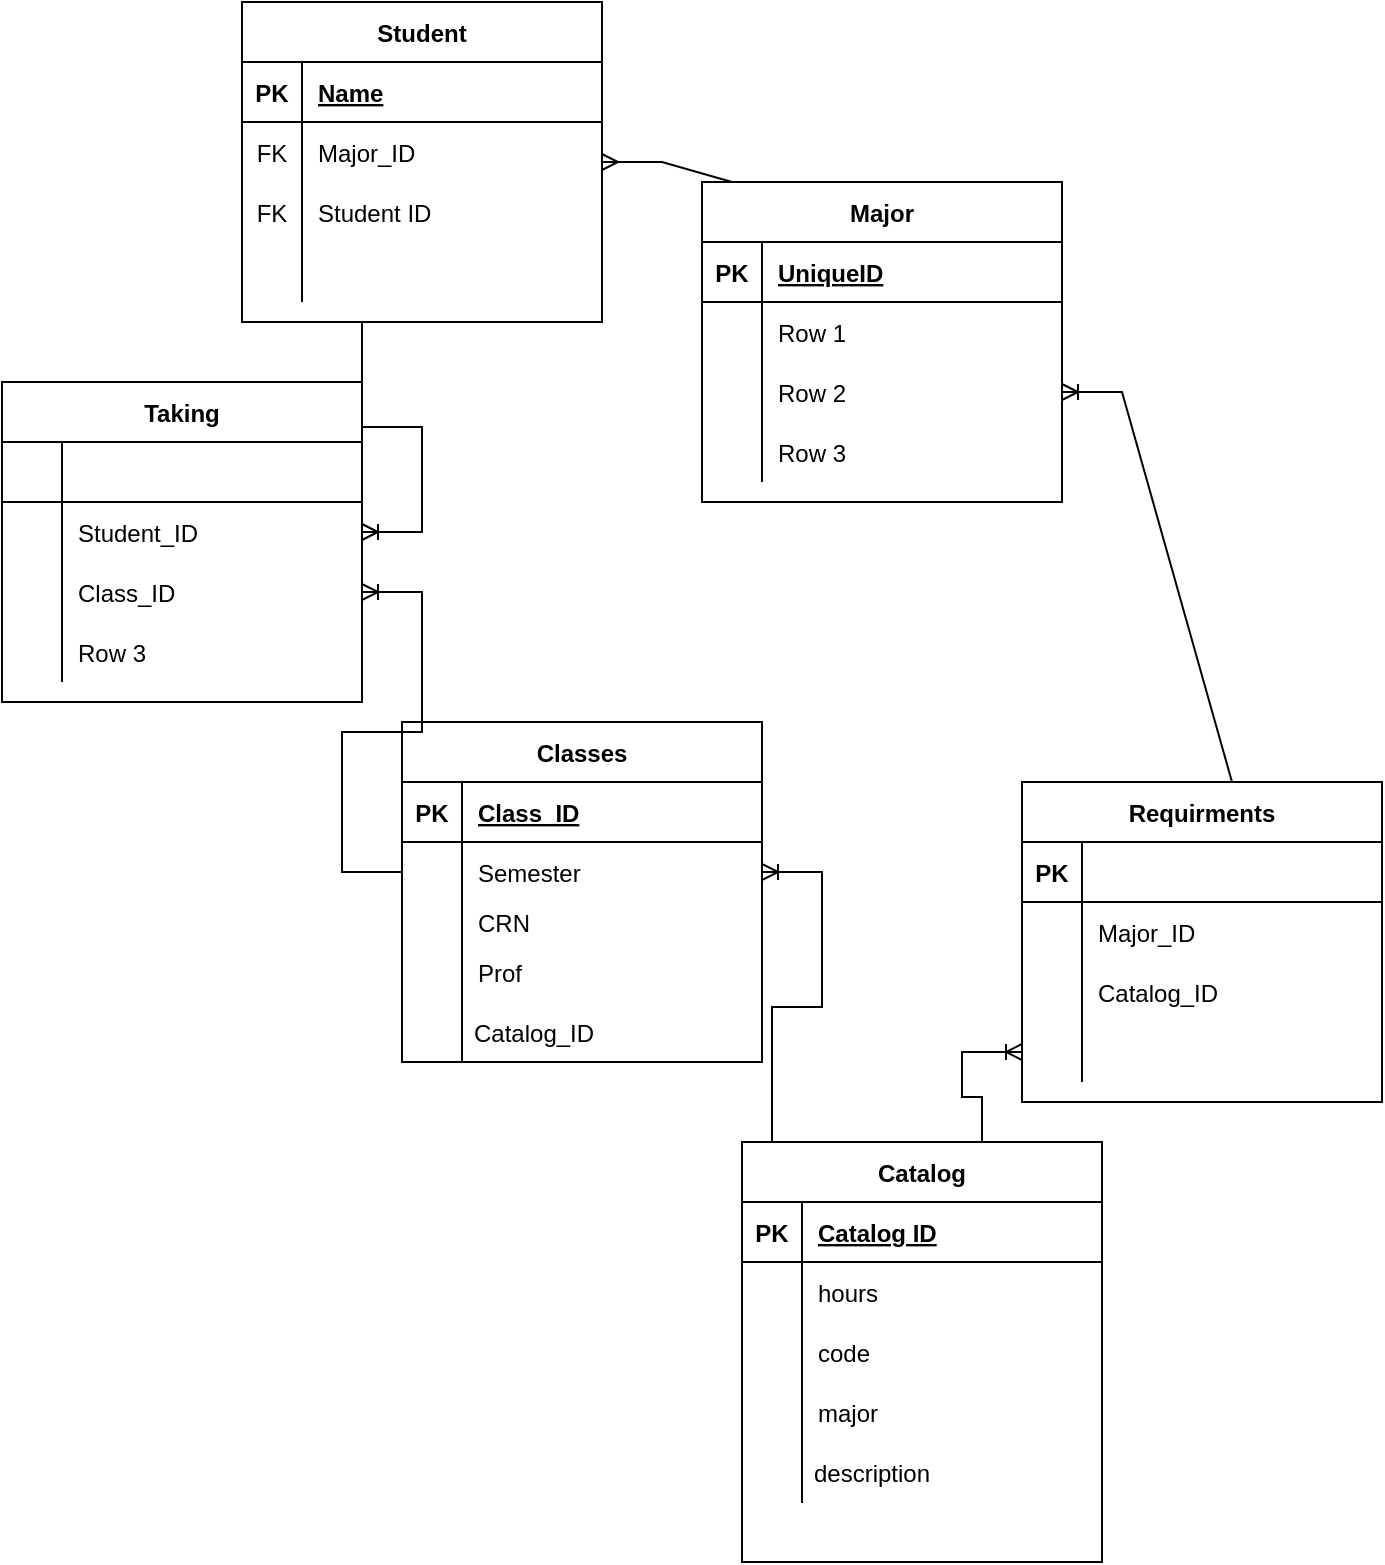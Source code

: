 <mxfile version="20.4.0" type="device"><diagram id="R2lEEEUBdFMjLlhIrx00" name="Page-1"><mxGraphModel dx="1730" dy="897" grid="1" gridSize="10" guides="1" tooltips="1" connect="1" arrows="1" fold="1" page="1" pageScale="1" pageWidth="850" pageHeight="1100" math="0" shadow="0" extFonts="Permanent Marker^https://fonts.googleapis.com/css?family=Permanent+Marker"><root><mxCell id="0"/><mxCell id="1" parent="0"/><mxCell id="-gq1x0hUq0SSnh-RhP0u-54" value="Student" style="shape=table;startSize=30;container=1;collapsible=1;childLayout=tableLayout;fixedRows=1;rowLines=0;fontStyle=1;align=center;resizeLast=1;" parent="1" vertex="1"><mxGeometry x="200" y="210" width="180" height="160" as="geometry"/></mxCell><mxCell id="-gq1x0hUq0SSnh-RhP0u-55" value="" style="shape=tableRow;horizontal=0;startSize=0;swimlaneHead=0;swimlaneBody=0;fillColor=none;collapsible=0;dropTarget=0;points=[[0,0.5],[1,0.5]];portConstraint=eastwest;top=0;left=0;right=0;bottom=1;" parent="-gq1x0hUq0SSnh-RhP0u-54" vertex="1"><mxGeometry y="30" width="180" height="30" as="geometry"/></mxCell><mxCell id="-gq1x0hUq0SSnh-RhP0u-56" value="PK" style="shape=partialRectangle;connectable=0;fillColor=none;top=0;left=0;bottom=0;right=0;fontStyle=1;overflow=hidden;" parent="-gq1x0hUq0SSnh-RhP0u-55" vertex="1"><mxGeometry width="30" height="30" as="geometry"><mxRectangle width="30" height="30" as="alternateBounds"/></mxGeometry></mxCell><mxCell id="-gq1x0hUq0SSnh-RhP0u-57" value="Name" style="shape=partialRectangle;connectable=0;fillColor=none;top=0;left=0;bottom=0;right=0;align=left;spacingLeft=6;fontStyle=5;overflow=hidden;" parent="-gq1x0hUq0SSnh-RhP0u-55" vertex="1"><mxGeometry x="30" width="150" height="30" as="geometry"><mxRectangle width="150" height="30" as="alternateBounds"/></mxGeometry></mxCell><mxCell id="-gq1x0hUq0SSnh-RhP0u-58" value="" style="shape=tableRow;horizontal=0;startSize=0;swimlaneHead=0;swimlaneBody=0;fillColor=none;collapsible=0;dropTarget=0;points=[[0,0.5],[1,0.5]];portConstraint=eastwest;top=0;left=0;right=0;bottom=0;" parent="-gq1x0hUq0SSnh-RhP0u-54" vertex="1"><mxGeometry y="60" width="180" height="30" as="geometry"/></mxCell><mxCell id="-gq1x0hUq0SSnh-RhP0u-59" value="FK" style="shape=partialRectangle;connectable=0;fillColor=none;top=0;left=0;bottom=0;right=0;editable=1;overflow=hidden;" parent="-gq1x0hUq0SSnh-RhP0u-58" vertex="1"><mxGeometry width="30" height="30" as="geometry"><mxRectangle width="30" height="30" as="alternateBounds"/></mxGeometry></mxCell><mxCell id="-gq1x0hUq0SSnh-RhP0u-60" value="Major_ID" style="shape=partialRectangle;connectable=0;fillColor=none;top=0;left=0;bottom=0;right=0;align=left;spacingLeft=6;overflow=hidden;" parent="-gq1x0hUq0SSnh-RhP0u-58" vertex="1"><mxGeometry x="30" width="150" height="30" as="geometry"><mxRectangle width="150" height="30" as="alternateBounds"/></mxGeometry></mxCell><mxCell id="-gq1x0hUq0SSnh-RhP0u-61" value="" style="shape=tableRow;horizontal=0;startSize=0;swimlaneHead=0;swimlaneBody=0;fillColor=none;collapsible=0;dropTarget=0;points=[[0,0.5],[1,0.5]];portConstraint=eastwest;top=0;left=0;right=0;bottom=0;" parent="-gq1x0hUq0SSnh-RhP0u-54" vertex="1"><mxGeometry y="90" width="180" height="30" as="geometry"/></mxCell><mxCell id="-gq1x0hUq0SSnh-RhP0u-62" value="FK" style="shape=partialRectangle;connectable=0;fillColor=none;top=0;left=0;bottom=0;right=0;editable=1;overflow=hidden;" parent="-gq1x0hUq0SSnh-RhP0u-61" vertex="1"><mxGeometry width="30" height="30" as="geometry"><mxRectangle width="30" height="30" as="alternateBounds"/></mxGeometry></mxCell><mxCell id="-gq1x0hUq0SSnh-RhP0u-63" value="Student ID" style="shape=partialRectangle;connectable=0;fillColor=none;top=0;left=0;bottom=0;right=0;align=left;spacingLeft=6;overflow=hidden;" parent="-gq1x0hUq0SSnh-RhP0u-61" vertex="1"><mxGeometry x="30" width="150" height="30" as="geometry"><mxRectangle width="150" height="30" as="alternateBounds"/></mxGeometry></mxCell><mxCell id="-gq1x0hUq0SSnh-RhP0u-64" value="" style="shape=tableRow;horizontal=0;startSize=0;swimlaneHead=0;swimlaneBody=0;fillColor=none;collapsible=0;dropTarget=0;points=[[0,0.5],[1,0.5]];portConstraint=eastwest;top=0;left=0;right=0;bottom=0;" parent="-gq1x0hUq0SSnh-RhP0u-54" vertex="1"><mxGeometry y="120" width="180" height="30" as="geometry"/></mxCell><mxCell id="-gq1x0hUq0SSnh-RhP0u-65" value="" style="shape=partialRectangle;connectable=0;fillColor=none;top=0;left=0;bottom=0;right=0;editable=1;overflow=hidden;" parent="-gq1x0hUq0SSnh-RhP0u-64" vertex="1"><mxGeometry width="30" height="30" as="geometry"><mxRectangle width="30" height="30" as="alternateBounds"/></mxGeometry></mxCell><mxCell id="-gq1x0hUq0SSnh-RhP0u-66" value="" style="shape=partialRectangle;connectable=0;fillColor=none;top=0;left=0;bottom=0;right=0;align=left;spacingLeft=6;overflow=hidden;" parent="-gq1x0hUq0SSnh-RhP0u-64" vertex="1"><mxGeometry x="30" width="150" height="30" as="geometry"><mxRectangle width="150" height="30" as="alternateBounds"/></mxGeometry></mxCell><mxCell id="-gq1x0hUq0SSnh-RhP0u-67" value="Taking" style="shape=table;startSize=30;container=1;collapsible=1;childLayout=tableLayout;fixedRows=1;rowLines=0;fontStyle=1;align=center;resizeLast=1;" parent="1" vertex="1"><mxGeometry x="80" y="400" width="180" height="160" as="geometry"/></mxCell><mxCell id="-gq1x0hUq0SSnh-RhP0u-68" value="" style="shape=tableRow;horizontal=0;startSize=0;swimlaneHead=0;swimlaneBody=0;fillColor=none;collapsible=0;dropTarget=0;points=[[0,0.5],[1,0.5]];portConstraint=eastwest;top=0;left=0;right=0;bottom=1;" parent="-gq1x0hUq0SSnh-RhP0u-67" vertex="1"><mxGeometry y="30" width="180" height="30" as="geometry"/></mxCell><mxCell id="-gq1x0hUq0SSnh-RhP0u-69" value="" style="shape=partialRectangle;connectable=0;fillColor=none;top=0;left=0;bottom=0;right=0;fontStyle=1;overflow=hidden;" parent="-gq1x0hUq0SSnh-RhP0u-68" vertex="1"><mxGeometry width="30" height="30" as="geometry"><mxRectangle width="30" height="30" as="alternateBounds"/></mxGeometry></mxCell><mxCell id="-gq1x0hUq0SSnh-RhP0u-70" value="" style="shape=partialRectangle;connectable=0;fillColor=none;top=0;left=0;bottom=0;right=0;align=left;spacingLeft=6;fontStyle=5;overflow=hidden;" parent="-gq1x0hUq0SSnh-RhP0u-68" vertex="1"><mxGeometry x="30" width="150" height="30" as="geometry"><mxRectangle width="150" height="30" as="alternateBounds"/></mxGeometry></mxCell><mxCell id="-gq1x0hUq0SSnh-RhP0u-71" value="" style="shape=tableRow;horizontal=0;startSize=0;swimlaneHead=0;swimlaneBody=0;fillColor=none;collapsible=0;dropTarget=0;points=[[0,0.5],[1,0.5]];portConstraint=eastwest;top=0;left=0;right=0;bottom=0;" parent="-gq1x0hUq0SSnh-RhP0u-67" vertex="1"><mxGeometry y="60" width="180" height="30" as="geometry"/></mxCell><mxCell id="-gq1x0hUq0SSnh-RhP0u-72" value="" style="shape=partialRectangle;connectable=0;fillColor=none;top=0;left=0;bottom=0;right=0;editable=1;overflow=hidden;" parent="-gq1x0hUq0SSnh-RhP0u-71" vertex="1"><mxGeometry width="30" height="30" as="geometry"><mxRectangle width="30" height="30" as="alternateBounds"/></mxGeometry></mxCell><mxCell id="-gq1x0hUq0SSnh-RhP0u-73" value="Student_ID" style="shape=partialRectangle;connectable=0;fillColor=none;top=0;left=0;bottom=0;right=0;align=left;spacingLeft=6;overflow=hidden;" parent="-gq1x0hUq0SSnh-RhP0u-71" vertex="1"><mxGeometry x="30" width="150" height="30" as="geometry"><mxRectangle width="150" height="30" as="alternateBounds"/></mxGeometry></mxCell><mxCell id="-gq1x0hUq0SSnh-RhP0u-74" value="" style="shape=tableRow;horizontal=0;startSize=0;swimlaneHead=0;swimlaneBody=0;fillColor=none;collapsible=0;dropTarget=0;points=[[0,0.5],[1,0.5]];portConstraint=eastwest;top=0;left=0;right=0;bottom=0;" parent="-gq1x0hUq0SSnh-RhP0u-67" vertex="1"><mxGeometry y="90" width="180" height="30" as="geometry"/></mxCell><mxCell id="-gq1x0hUq0SSnh-RhP0u-75" value="" style="shape=partialRectangle;connectable=0;fillColor=none;top=0;left=0;bottom=0;right=0;editable=1;overflow=hidden;" parent="-gq1x0hUq0SSnh-RhP0u-74" vertex="1"><mxGeometry width="30" height="30" as="geometry"><mxRectangle width="30" height="30" as="alternateBounds"/></mxGeometry></mxCell><mxCell id="-gq1x0hUq0SSnh-RhP0u-76" value="Class_ID" style="shape=partialRectangle;connectable=0;fillColor=none;top=0;left=0;bottom=0;right=0;align=left;spacingLeft=6;overflow=hidden;" parent="-gq1x0hUq0SSnh-RhP0u-74" vertex="1"><mxGeometry x="30" width="150" height="30" as="geometry"><mxRectangle width="150" height="30" as="alternateBounds"/></mxGeometry></mxCell><mxCell id="-gq1x0hUq0SSnh-RhP0u-77" value="" style="shape=tableRow;horizontal=0;startSize=0;swimlaneHead=0;swimlaneBody=0;fillColor=none;collapsible=0;dropTarget=0;points=[[0,0.5],[1,0.5]];portConstraint=eastwest;top=0;left=0;right=0;bottom=0;" parent="-gq1x0hUq0SSnh-RhP0u-67" vertex="1"><mxGeometry y="120" width="180" height="30" as="geometry"/></mxCell><mxCell id="-gq1x0hUq0SSnh-RhP0u-78" value="" style="shape=partialRectangle;connectable=0;fillColor=none;top=0;left=0;bottom=0;right=0;editable=1;overflow=hidden;" parent="-gq1x0hUq0SSnh-RhP0u-77" vertex="1"><mxGeometry width="30" height="30" as="geometry"><mxRectangle width="30" height="30" as="alternateBounds"/></mxGeometry></mxCell><mxCell id="-gq1x0hUq0SSnh-RhP0u-79" value="Row 3" style="shape=partialRectangle;connectable=0;fillColor=none;top=0;left=0;bottom=0;right=0;align=left;spacingLeft=6;overflow=hidden;" parent="-gq1x0hUq0SSnh-RhP0u-77" vertex="1"><mxGeometry x="30" width="150" height="30" as="geometry"><mxRectangle width="150" height="30" as="alternateBounds"/></mxGeometry></mxCell><mxCell id="-gq1x0hUq0SSnh-RhP0u-80" value="Major" style="shape=table;startSize=30;container=1;collapsible=1;childLayout=tableLayout;fixedRows=1;rowLines=0;fontStyle=1;align=center;resizeLast=1;" parent="1" vertex="1"><mxGeometry x="430" y="300" width="180" height="160" as="geometry"/></mxCell><mxCell id="-gq1x0hUq0SSnh-RhP0u-81" value="" style="shape=tableRow;horizontal=0;startSize=0;swimlaneHead=0;swimlaneBody=0;fillColor=none;collapsible=0;dropTarget=0;points=[[0,0.5],[1,0.5]];portConstraint=eastwest;top=0;left=0;right=0;bottom=1;" parent="-gq1x0hUq0SSnh-RhP0u-80" vertex="1"><mxGeometry y="30" width="180" height="30" as="geometry"/></mxCell><mxCell id="-gq1x0hUq0SSnh-RhP0u-82" value="PK" style="shape=partialRectangle;connectable=0;fillColor=none;top=0;left=0;bottom=0;right=0;fontStyle=1;overflow=hidden;" parent="-gq1x0hUq0SSnh-RhP0u-81" vertex="1"><mxGeometry width="30" height="30" as="geometry"><mxRectangle width="30" height="30" as="alternateBounds"/></mxGeometry></mxCell><mxCell id="-gq1x0hUq0SSnh-RhP0u-83" value="UniqueID" style="shape=partialRectangle;connectable=0;fillColor=none;top=0;left=0;bottom=0;right=0;align=left;spacingLeft=6;fontStyle=5;overflow=hidden;" parent="-gq1x0hUq0SSnh-RhP0u-81" vertex="1"><mxGeometry x="30" width="150" height="30" as="geometry"><mxRectangle width="150" height="30" as="alternateBounds"/></mxGeometry></mxCell><mxCell id="-gq1x0hUq0SSnh-RhP0u-84" value="" style="shape=tableRow;horizontal=0;startSize=0;swimlaneHead=0;swimlaneBody=0;fillColor=none;collapsible=0;dropTarget=0;points=[[0,0.5],[1,0.5]];portConstraint=eastwest;top=0;left=0;right=0;bottom=0;" parent="-gq1x0hUq0SSnh-RhP0u-80" vertex="1"><mxGeometry y="60" width="180" height="30" as="geometry"/></mxCell><mxCell id="-gq1x0hUq0SSnh-RhP0u-85" value="" style="shape=partialRectangle;connectable=0;fillColor=none;top=0;left=0;bottom=0;right=0;editable=1;overflow=hidden;" parent="-gq1x0hUq0SSnh-RhP0u-84" vertex="1"><mxGeometry width="30" height="30" as="geometry"><mxRectangle width="30" height="30" as="alternateBounds"/></mxGeometry></mxCell><mxCell id="-gq1x0hUq0SSnh-RhP0u-86" value="Row 1" style="shape=partialRectangle;connectable=0;fillColor=none;top=0;left=0;bottom=0;right=0;align=left;spacingLeft=6;overflow=hidden;" parent="-gq1x0hUq0SSnh-RhP0u-84" vertex="1"><mxGeometry x="30" width="150" height="30" as="geometry"><mxRectangle width="150" height="30" as="alternateBounds"/></mxGeometry></mxCell><mxCell id="-gq1x0hUq0SSnh-RhP0u-87" value="" style="shape=tableRow;horizontal=0;startSize=0;swimlaneHead=0;swimlaneBody=0;fillColor=none;collapsible=0;dropTarget=0;points=[[0,0.5],[1,0.5]];portConstraint=eastwest;top=0;left=0;right=0;bottom=0;" parent="-gq1x0hUq0SSnh-RhP0u-80" vertex="1"><mxGeometry y="90" width="180" height="30" as="geometry"/></mxCell><mxCell id="-gq1x0hUq0SSnh-RhP0u-88" value="" style="shape=partialRectangle;connectable=0;fillColor=none;top=0;left=0;bottom=0;right=0;editable=1;overflow=hidden;" parent="-gq1x0hUq0SSnh-RhP0u-87" vertex="1"><mxGeometry width="30" height="30" as="geometry"><mxRectangle width="30" height="30" as="alternateBounds"/></mxGeometry></mxCell><mxCell id="-gq1x0hUq0SSnh-RhP0u-89" value="Row 2" style="shape=partialRectangle;connectable=0;fillColor=none;top=0;left=0;bottom=0;right=0;align=left;spacingLeft=6;overflow=hidden;" parent="-gq1x0hUq0SSnh-RhP0u-87" vertex="1"><mxGeometry x="30" width="150" height="30" as="geometry"><mxRectangle width="150" height="30" as="alternateBounds"/></mxGeometry></mxCell><mxCell id="-gq1x0hUq0SSnh-RhP0u-90" value="" style="shape=tableRow;horizontal=0;startSize=0;swimlaneHead=0;swimlaneBody=0;fillColor=none;collapsible=0;dropTarget=0;points=[[0,0.5],[1,0.5]];portConstraint=eastwest;top=0;left=0;right=0;bottom=0;" parent="-gq1x0hUq0SSnh-RhP0u-80" vertex="1"><mxGeometry y="120" width="180" height="30" as="geometry"/></mxCell><mxCell id="-gq1x0hUq0SSnh-RhP0u-91" value="" style="shape=partialRectangle;connectable=0;fillColor=none;top=0;left=0;bottom=0;right=0;editable=1;overflow=hidden;" parent="-gq1x0hUq0SSnh-RhP0u-90" vertex="1"><mxGeometry width="30" height="30" as="geometry"><mxRectangle width="30" height="30" as="alternateBounds"/></mxGeometry></mxCell><mxCell id="-gq1x0hUq0SSnh-RhP0u-92" value="Row 3" style="shape=partialRectangle;connectable=0;fillColor=none;top=0;left=0;bottom=0;right=0;align=left;spacingLeft=6;overflow=hidden;" parent="-gq1x0hUq0SSnh-RhP0u-90" vertex="1"><mxGeometry x="30" width="150" height="30" as="geometry"><mxRectangle width="150" height="30" as="alternateBounds"/></mxGeometry></mxCell><mxCell id="-gq1x0hUq0SSnh-RhP0u-93" value="" style="edgeStyle=entityRelationEdgeStyle;fontSize=12;html=1;endArrow=ERoneToMany;rounded=0;exitX=0.5;exitY=1;exitDx=0;exitDy=0;entryX=1;entryY=0.5;entryDx=0;entryDy=0;" parent="1" source="-gq1x0hUq0SSnh-RhP0u-54" target="-gq1x0hUq0SSnh-RhP0u-71" edge="1"><mxGeometry width="100" height="100" relative="1" as="geometry"><mxPoint x="410" y="320" as="sourcePoint"/><mxPoint x="400" y="440" as="targetPoint"/></mxGeometry></mxCell><mxCell id="-gq1x0hUq0SSnh-RhP0u-94" value="" style="edgeStyle=entityRelationEdgeStyle;fontSize=12;html=1;endArrow=ERmany;rounded=0;exitX=0.25;exitY=0;exitDx=0;exitDy=0;entryX=1;entryY=0.5;entryDx=0;entryDy=0;" parent="1" source="-gq1x0hUq0SSnh-RhP0u-80" target="-gq1x0hUq0SSnh-RhP0u-54" edge="1"><mxGeometry width="100" height="100" relative="1" as="geometry"><mxPoint x="560" y="250" as="sourcePoint"/><mxPoint x="660" y="150" as="targetPoint"/></mxGeometry></mxCell><mxCell id="-gq1x0hUq0SSnh-RhP0u-95" value="Classes" style="shape=table;startSize=30;container=1;collapsible=1;childLayout=tableLayout;fixedRows=1;rowLines=0;fontStyle=1;align=center;resizeLast=1;" parent="1" vertex="1"><mxGeometry x="280" y="570" width="180" height="170" as="geometry"/></mxCell><mxCell id="-gq1x0hUq0SSnh-RhP0u-96" value="" style="shape=tableRow;horizontal=0;startSize=0;swimlaneHead=0;swimlaneBody=0;fillColor=none;collapsible=0;dropTarget=0;points=[[0,0.5],[1,0.5]];portConstraint=eastwest;top=0;left=0;right=0;bottom=1;" parent="-gq1x0hUq0SSnh-RhP0u-95" vertex="1"><mxGeometry y="30" width="180" height="30" as="geometry"/></mxCell><mxCell id="-gq1x0hUq0SSnh-RhP0u-97" value="PK" style="shape=partialRectangle;connectable=0;fillColor=none;top=0;left=0;bottom=0;right=0;fontStyle=1;overflow=hidden;" parent="-gq1x0hUq0SSnh-RhP0u-96" vertex="1"><mxGeometry width="30" height="30" as="geometry"><mxRectangle width="30" height="30" as="alternateBounds"/></mxGeometry></mxCell><mxCell id="-gq1x0hUq0SSnh-RhP0u-98" value="Class_ID" style="shape=partialRectangle;connectable=0;fillColor=none;top=0;left=0;bottom=0;right=0;align=left;spacingLeft=6;fontStyle=5;overflow=hidden;" parent="-gq1x0hUq0SSnh-RhP0u-96" vertex="1"><mxGeometry x="30" width="150" height="30" as="geometry"><mxRectangle width="150" height="30" as="alternateBounds"/></mxGeometry></mxCell><mxCell id="-gq1x0hUq0SSnh-RhP0u-99" value="" style="shape=tableRow;horizontal=0;startSize=0;swimlaneHead=0;swimlaneBody=0;fillColor=none;collapsible=0;dropTarget=0;points=[[0,0.5],[1,0.5]];portConstraint=eastwest;top=0;left=0;right=0;bottom=0;" parent="-gq1x0hUq0SSnh-RhP0u-95" vertex="1"><mxGeometry y="60" width="180" height="30" as="geometry"/></mxCell><mxCell id="-gq1x0hUq0SSnh-RhP0u-100" value="" style="shape=partialRectangle;connectable=0;fillColor=none;top=0;left=0;bottom=0;right=0;editable=1;overflow=hidden;" parent="-gq1x0hUq0SSnh-RhP0u-99" vertex="1"><mxGeometry width="30" height="30" as="geometry"><mxRectangle width="30" height="30" as="alternateBounds"/></mxGeometry></mxCell><mxCell id="-gq1x0hUq0SSnh-RhP0u-101" value="Semester" style="shape=partialRectangle;connectable=0;fillColor=none;top=0;left=0;bottom=0;right=0;align=left;spacingLeft=6;overflow=hidden;" parent="-gq1x0hUq0SSnh-RhP0u-99" vertex="1"><mxGeometry x="30" width="150" height="30" as="geometry"><mxRectangle width="150" height="30" as="alternateBounds"/></mxGeometry></mxCell><mxCell id="-gq1x0hUq0SSnh-RhP0u-102" value="" style="shape=tableRow;horizontal=0;startSize=0;swimlaneHead=0;swimlaneBody=0;fillColor=none;collapsible=0;dropTarget=0;points=[[0,0.5],[1,0.5]];portConstraint=eastwest;top=0;left=0;right=0;bottom=0;" parent="-gq1x0hUq0SSnh-RhP0u-95" vertex="1"><mxGeometry y="90" width="180" height="20" as="geometry"/></mxCell><mxCell id="-gq1x0hUq0SSnh-RhP0u-103" value="" style="shape=partialRectangle;connectable=0;fillColor=none;top=0;left=0;bottom=0;right=0;editable=1;overflow=hidden;" parent="-gq1x0hUq0SSnh-RhP0u-102" vertex="1"><mxGeometry width="30" height="20" as="geometry"><mxRectangle width="30" height="20" as="alternateBounds"/></mxGeometry></mxCell><mxCell id="-gq1x0hUq0SSnh-RhP0u-104" value="CRN" style="shape=partialRectangle;connectable=0;fillColor=none;top=0;left=0;bottom=0;right=0;align=left;spacingLeft=6;overflow=hidden;" parent="-gq1x0hUq0SSnh-RhP0u-102" vertex="1"><mxGeometry x="30" width="150" height="20" as="geometry"><mxRectangle width="150" height="20" as="alternateBounds"/></mxGeometry></mxCell><mxCell id="-gq1x0hUq0SSnh-RhP0u-105" value="" style="shape=tableRow;horizontal=0;startSize=0;swimlaneHead=0;swimlaneBody=0;fillColor=none;collapsible=0;dropTarget=0;points=[[0,0.5],[1,0.5]];portConstraint=eastwest;top=0;left=0;right=0;bottom=0;" parent="-gq1x0hUq0SSnh-RhP0u-95" vertex="1"><mxGeometry y="110" width="180" height="30" as="geometry"/></mxCell><mxCell id="-gq1x0hUq0SSnh-RhP0u-106" value="" style="shape=partialRectangle;connectable=0;fillColor=none;top=0;left=0;bottom=0;right=0;editable=1;overflow=hidden;" parent="-gq1x0hUq0SSnh-RhP0u-105" vertex="1"><mxGeometry width="30" height="30" as="geometry"><mxRectangle width="30" height="30" as="alternateBounds"/></mxGeometry></mxCell><mxCell id="-gq1x0hUq0SSnh-RhP0u-107" value="Prof" style="shape=partialRectangle;connectable=0;fillColor=none;top=0;left=0;bottom=0;right=0;align=left;spacingLeft=6;overflow=hidden;" parent="-gq1x0hUq0SSnh-RhP0u-105" vertex="1"><mxGeometry x="30" width="150" height="30" as="geometry"><mxRectangle width="150" height="30" as="alternateBounds"/></mxGeometry></mxCell><mxCell id="-gq1x0hUq0SSnh-RhP0u-108" value="Catalog_ID" style="shape=partialRectangle;fillColor=none;align=left;verticalAlign=middle;strokeColor=none;spacingLeft=34;rotatable=0;points=[[0,0.5],[1,0.5]];portConstraint=eastwest;dropTarget=0;" parent="1" vertex="1"><mxGeometry x="280" y="710" width="90" height="30" as="geometry"/></mxCell><mxCell id="-gq1x0hUq0SSnh-RhP0u-109" value="" style="shape=partialRectangle;top=0;left=0;bottom=0;fillColor=none;stokeWidth=1;align=left;verticalAlign=middle;spacingLeft=4;spacingRight=4;overflow=hidden;rotatable=0;points=[];portConstraint=eastwest;part=1;" parent="-gq1x0hUq0SSnh-RhP0u-108" vertex="1" connectable="0"><mxGeometry width="30" height="30" as="geometry"/></mxCell><mxCell id="-gq1x0hUq0SSnh-RhP0u-110" value="" style="edgeStyle=entityRelationEdgeStyle;fontSize=12;html=1;endArrow=ERoneToMany;rounded=0;exitX=0;exitY=0.5;exitDx=0;exitDy=0;entryX=1;entryY=0.5;entryDx=0;entryDy=0;" parent="1" source="-gq1x0hUq0SSnh-RhP0u-99" target="-gq1x0hUq0SSnh-RhP0u-74" edge="1"><mxGeometry width="100" height="100" relative="1" as="geometry"><mxPoint x="160" y="670" as="sourcePoint"/><mxPoint x="390" y="520" as="targetPoint"/></mxGeometry></mxCell><mxCell id="-gq1x0hUq0SSnh-RhP0u-111" value="Catalog" style="shape=table;startSize=30;container=1;collapsible=1;childLayout=tableLayout;fixedRows=1;rowLines=0;fontStyle=1;align=center;resizeLast=1;" parent="1" vertex="1"><mxGeometry x="450" y="780" width="180" height="210" as="geometry"/></mxCell><mxCell id="-gq1x0hUq0SSnh-RhP0u-112" value="" style="shape=tableRow;horizontal=0;startSize=0;swimlaneHead=0;swimlaneBody=0;fillColor=none;collapsible=0;dropTarget=0;points=[[0,0.5],[1,0.5]];portConstraint=eastwest;top=0;left=0;right=0;bottom=1;" parent="-gq1x0hUq0SSnh-RhP0u-111" vertex="1"><mxGeometry y="30" width="180" height="30" as="geometry"/></mxCell><mxCell id="-gq1x0hUq0SSnh-RhP0u-113" value="PK" style="shape=partialRectangle;connectable=0;fillColor=none;top=0;left=0;bottom=0;right=0;fontStyle=1;overflow=hidden;" parent="-gq1x0hUq0SSnh-RhP0u-112" vertex="1"><mxGeometry width="30" height="30" as="geometry"><mxRectangle width="30" height="30" as="alternateBounds"/></mxGeometry></mxCell><mxCell id="-gq1x0hUq0SSnh-RhP0u-114" value="Catalog ID" style="shape=partialRectangle;connectable=0;fillColor=none;top=0;left=0;bottom=0;right=0;align=left;spacingLeft=6;fontStyle=5;overflow=hidden;" parent="-gq1x0hUq0SSnh-RhP0u-112" vertex="1"><mxGeometry x="30" width="150" height="30" as="geometry"><mxRectangle width="150" height="30" as="alternateBounds"/></mxGeometry></mxCell><mxCell id="-gq1x0hUq0SSnh-RhP0u-115" value="" style="shape=tableRow;horizontal=0;startSize=0;swimlaneHead=0;swimlaneBody=0;fillColor=none;collapsible=0;dropTarget=0;points=[[0,0.5],[1,0.5]];portConstraint=eastwest;top=0;left=0;right=0;bottom=0;" parent="-gq1x0hUq0SSnh-RhP0u-111" vertex="1"><mxGeometry y="60" width="180" height="30" as="geometry"/></mxCell><mxCell id="-gq1x0hUq0SSnh-RhP0u-116" value="" style="shape=partialRectangle;connectable=0;fillColor=none;top=0;left=0;bottom=0;right=0;editable=1;overflow=hidden;" parent="-gq1x0hUq0SSnh-RhP0u-115" vertex="1"><mxGeometry width="30" height="30" as="geometry"><mxRectangle width="30" height="30" as="alternateBounds"/></mxGeometry></mxCell><mxCell id="-gq1x0hUq0SSnh-RhP0u-117" value="hours" style="shape=partialRectangle;connectable=0;fillColor=none;top=0;left=0;bottom=0;right=0;align=left;spacingLeft=6;overflow=hidden;" parent="-gq1x0hUq0SSnh-RhP0u-115" vertex="1"><mxGeometry x="30" width="150" height="30" as="geometry"><mxRectangle width="150" height="30" as="alternateBounds"/></mxGeometry></mxCell><mxCell id="-gq1x0hUq0SSnh-RhP0u-118" value="" style="shape=tableRow;horizontal=0;startSize=0;swimlaneHead=0;swimlaneBody=0;fillColor=none;collapsible=0;dropTarget=0;points=[[0,0.5],[1,0.5]];portConstraint=eastwest;top=0;left=0;right=0;bottom=0;" parent="-gq1x0hUq0SSnh-RhP0u-111" vertex="1"><mxGeometry y="90" width="180" height="30" as="geometry"/></mxCell><mxCell id="-gq1x0hUq0SSnh-RhP0u-119" value="" style="shape=partialRectangle;connectable=0;fillColor=none;top=0;left=0;bottom=0;right=0;editable=1;overflow=hidden;" parent="-gq1x0hUq0SSnh-RhP0u-118" vertex="1"><mxGeometry width="30" height="30" as="geometry"><mxRectangle width="30" height="30" as="alternateBounds"/></mxGeometry></mxCell><mxCell id="-gq1x0hUq0SSnh-RhP0u-120" value="code" style="shape=partialRectangle;connectable=0;fillColor=none;top=0;left=0;bottom=0;right=0;align=left;spacingLeft=6;overflow=hidden;" parent="-gq1x0hUq0SSnh-RhP0u-118" vertex="1"><mxGeometry x="30" width="150" height="30" as="geometry"><mxRectangle width="150" height="30" as="alternateBounds"/></mxGeometry></mxCell><mxCell id="-gq1x0hUq0SSnh-RhP0u-121" value="" style="shape=tableRow;horizontal=0;startSize=0;swimlaneHead=0;swimlaneBody=0;fillColor=none;collapsible=0;dropTarget=0;points=[[0,0.5],[1,0.5]];portConstraint=eastwest;top=0;left=0;right=0;bottom=0;" parent="-gq1x0hUq0SSnh-RhP0u-111" vertex="1"><mxGeometry y="120" width="180" height="30" as="geometry"/></mxCell><mxCell id="-gq1x0hUq0SSnh-RhP0u-122" value="" style="shape=partialRectangle;connectable=0;fillColor=none;top=0;left=0;bottom=0;right=0;editable=1;overflow=hidden;" parent="-gq1x0hUq0SSnh-RhP0u-121" vertex="1"><mxGeometry width="30" height="30" as="geometry"><mxRectangle width="30" height="30" as="alternateBounds"/></mxGeometry></mxCell><mxCell id="-gq1x0hUq0SSnh-RhP0u-123" value="major" style="shape=partialRectangle;connectable=0;fillColor=none;top=0;left=0;bottom=0;right=0;align=left;spacingLeft=6;overflow=hidden;" parent="-gq1x0hUq0SSnh-RhP0u-121" vertex="1"><mxGeometry x="30" width="150" height="30" as="geometry"><mxRectangle width="150" height="30" as="alternateBounds"/></mxGeometry></mxCell><mxCell id="-gq1x0hUq0SSnh-RhP0u-124" value="description" style="shape=partialRectangle;fillColor=none;align=left;verticalAlign=middle;strokeColor=none;spacingLeft=34;rotatable=0;points=[[0,0.5],[1,0.5]];portConstraint=eastwest;dropTarget=0;" parent="1" vertex="1"><mxGeometry x="450" y="930" width="90" height="30" as="geometry"/></mxCell><mxCell id="-gq1x0hUq0SSnh-RhP0u-125" value="" style="shape=partialRectangle;top=0;left=0;bottom=0;fillColor=none;stokeWidth=1;align=left;verticalAlign=middle;spacingLeft=4;spacingRight=4;overflow=hidden;rotatable=0;points=[];portConstraint=eastwest;part=1;" parent="-gq1x0hUq0SSnh-RhP0u-124" vertex="1" connectable="0"><mxGeometry width="30" height="30" as="geometry"/></mxCell><mxCell id="-gq1x0hUq0SSnh-RhP0u-126" value="" style="edgeStyle=entityRelationEdgeStyle;fontSize=12;html=1;endArrow=ERoneToMany;rounded=0;entryX=1;entryY=0.5;entryDx=0;entryDy=0;exitX=0.25;exitY=0;exitDx=0;exitDy=0;" parent="1" source="-gq1x0hUq0SSnh-RhP0u-111" target="-gq1x0hUq0SSnh-RhP0u-99" edge="1"><mxGeometry width="100" height="100" relative="1" as="geometry"><mxPoint x="730" y="750" as="sourcePoint"/><mxPoint x="630" y="650" as="targetPoint"/></mxGeometry></mxCell><mxCell id="-gq1x0hUq0SSnh-RhP0u-127" value="Requirments" style="shape=table;startSize=30;container=1;collapsible=1;childLayout=tableLayout;fixedRows=1;rowLines=0;fontStyle=1;align=center;resizeLast=1;" parent="1" vertex="1"><mxGeometry x="590" y="600" width="180" height="160" as="geometry"/></mxCell><mxCell id="-gq1x0hUq0SSnh-RhP0u-128" value="" style="shape=tableRow;horizontal=0;startSize=0;swimlaneHead=0;swimlaneBody=0;fillColor=none;collapsible=0;dropTarget=0;points=[[0,0.5],[1,0.5]];portConstraint=eastwest;top=0;left=0;right=0;bottom=1;" parent="-gq1x0hUq0SSnh-RhP0u-127" vertex="1"><mxGeometry y="30" width="180" height="30" as="geometry"/></mxCell><mxCell id="-gq1x0hUq0SSnh-RhP0u-129" value="PK" style="shape=partialRectangle;connectable=0;fillColor=none;top=0;left=0;bottom=0;right=0;fontStyle=1;overflow=hidden;" parent="-gq1x0hUq0SSnh-RhP0u-128" vertex="1"><mxGeometry width="30" height="30" as="geometry"><mxRectangle width="30" height="30" as="alternateBounds"/></mxGeometry></mxCell><mxCell id="-gq1x0hUq0SSnh-RhP0u-130" value="" style="shape=partialRectangle;connectable=0;fillColor=none;top=0;left=0;bottom=0;right=0;align=left;spacingLeft=6;fontStyle=5;overflow=hidden;" parent="-gq1x0hUq0SSnh-RhP0u-128" vertex="1"><mxGeometry x="30" width="150" height="30" as="geometry"><mxRectangle width="150" height="30" as="alternateBounds"/></mxGeometry></mxCell><mxCell id="-gq1x0hUq0SSnh-RhP0u-131" value="" style="shape=tableRow;horizontal=0;startSize=0;swimlaneHead=0;swimlaneBody=0;fillColor=none;collapsible=0;dropTarget=0;points=[[0,0.5],[1,0.5]];portConstraint=eastwest;top=0;left=0;right=0;bottom=0;" parent="-gq1x0hUq0SSnh-RhP0u-127" vertex="1"><mxGeometry y="60" width="180" height="30" as="geometry"/></mxCell><mxCell id="-gq1x0hUq0SSnh-RhP0u-132" value="" style="shape=partialRectangle;connectable=0;fillColor=none;top=0;left=0;bottom=0;right=0;editable=1;overflow=hidden;" parent="-gq1x0hUq0SSnh-RhP0u-131" vertex="1"><mxGeometry width="30" height="30" as="geometry"><mxRectangle width="30" height="30" as="alternateBounds"/></mxGeometry></mxCell><mxCell id="-gq1x0hUq0SSnh-RhP0u-133" value="Major_ID" style="shape=partialRectangle;connectable=0;fillColor=none;top=0;left=0;bottom=0;right=0;align=left;spacingLeft=6;overflow=hidden;" parent="-gq1x0hUq0SSnh-RhP0u-131" vertex="1"><mxGeometry x="30" width="150" height="30" as="geometry"><mxRectangle width="150" height="30" as="alternateBounds"/></mxGeometry></mxCell><mxCell id="-gq1x0hUq0SSnh-RhP0u-134" value="" style="shape=tableRow;horizontal=0;startSize=0;swimlaneHead=0;swimlaneBody=0;fillColor=none;collapsible=0;dropTarget=0;points=[[0,0.5],[1,0.5]];portConstraint=eastwest;top=0;left=0;right=0;bottom=0;" parent="-gq1x0hUq0SSnh-RhP0u-127" vertex="1"><mxGeometry y="90" width="180" height="30" as="geometry"/></mxCell><mxCell id="-gq1x0hUq0SSnh-RhP0u-135" value="" style="shape=partialRectangle;connectable=0;fillColor=none;top=0;left=0;bottom=0;right=0;editable=1;overflow=hidden;" parent="-gq1x0hUq0SSnh-RhP0u-134" vertex="1"><mxGeometry width="30" height="30" as="geometry"><mxRectangle width="30" height="30" as="alternateBounds"/></mxGeometry></mxCell><mxCell id="-gq1x0hUq0SSnh-RhP0u-136" value="Catalog_ID" style="shape=partialRectangle;connectable=0;fillColor=none;top=0;left=0;bottom=0;right=0;align=left;spacingLeft=6;overflow=hidden;" parent="-gq1x0hUq0SSnh-RhP0u-134" vertex="1"><mxGeometry x="30" width="150" height="30" as="geometry"><mxRectangle width="150" height="30" as="alternateBounds"/></mxGeometry></mxCell><mxCell id="-gq1x0hUq0SSnh-RhP0u-137" value="" style="shape=tableRow;horizontal=0;startSize=0;swimlaneHead=0;swimlaneBody=0;fillColor=none;collapsible=0;dropTarget=0;points=[[0,0.5],[1,0.5]];portConstraint=eastwest;top=0;left=0;right=0;bottom=0;" parent="-gq1x0hUq0SSnh-RhP0u-127" vertex="1"><mxGeometry y="120" width="180" height="30" as="geometry"/></mxCell><mxCell id="-gq1x0hUq0SSnh-RhP0u-138" value="" style="shape=partialRectangle;connectable=0;fillColor=none;top=0;left=0;bottom=0;right=0;editable=1;overflow=hidden;" parent="-gq1x0hUq0SSnh-RhP0u-137" vertex="1"><mxGeometry width="30" height="30" as="geometry"><mxRectangle width="30" height="30" as="alternateBounds"/></mxGeometry></mxCell><mxCell id="-gq1x0hUq0SSnh-RhP0u-139" value="" style="shape=partialRectangle;connectable=0;fillColor=none;top=0;left=0;bottom=0;right=0;align=left;spacingLeft=6;overflow=hidden;" parent="-gq1x0hUq0SSnh-RhP0u-137" vertex="1"><mxGeometry x="30" width="150" height="30" as="geometry"><mxRectangle width="150" height="30" as="alternateBounds"/></mxGeometry></mxCell><mxCell id="-gq1x0hUq0SSnh-RhP0u-140" value="" style="edgeStyle=entityRelationEdgeStyle;fontSize=12;html=1;endArrow=ERoneToMany;rounded=0;exitX=0.5;exitY=0;exitDx=0;exitDy=0;" parent="1" source="-gq1x0hUq0SSnh-RhP0u-111" target="-gq1x0hUq0SSnh-RhP0u-137" edge="1"><mxGeometry width="100" height="100" relative="1" as="geometry"><mxPoint x="690" y="860" as="sourcePoint"/><mxPoint x="750" y="750" as="targetPoint"/></mxGeometry></mxCell><mxCell id="-gq1x0hUq0SSnh-RhP0u-141" value="" style="edgeStyle=entityRelationEdgeStyle;fontSize=12;html=1;endArrow=ERoneToMany;rounded=0;exitX=0.75;exitY=0;exitDx=0;exitDy=0;entryX=1;entryY=0.5;entryDx=0;entryDy=0;" parent="1" source="-gq1x0hUq0SSnh-RhP0u-127" target="-gq1x0hUq0SSnh-RhP0u-87" edge="1"><mxGeometry width="100" height="100" relative="1" as="geometry"><mxPoint x="680" y="480" as="sourcePoint"/><mxPoint x="780" y="380" as="targetPoint"/></mxGeometry></mxCell></root></mxGraphModel></diagram></mxfile>